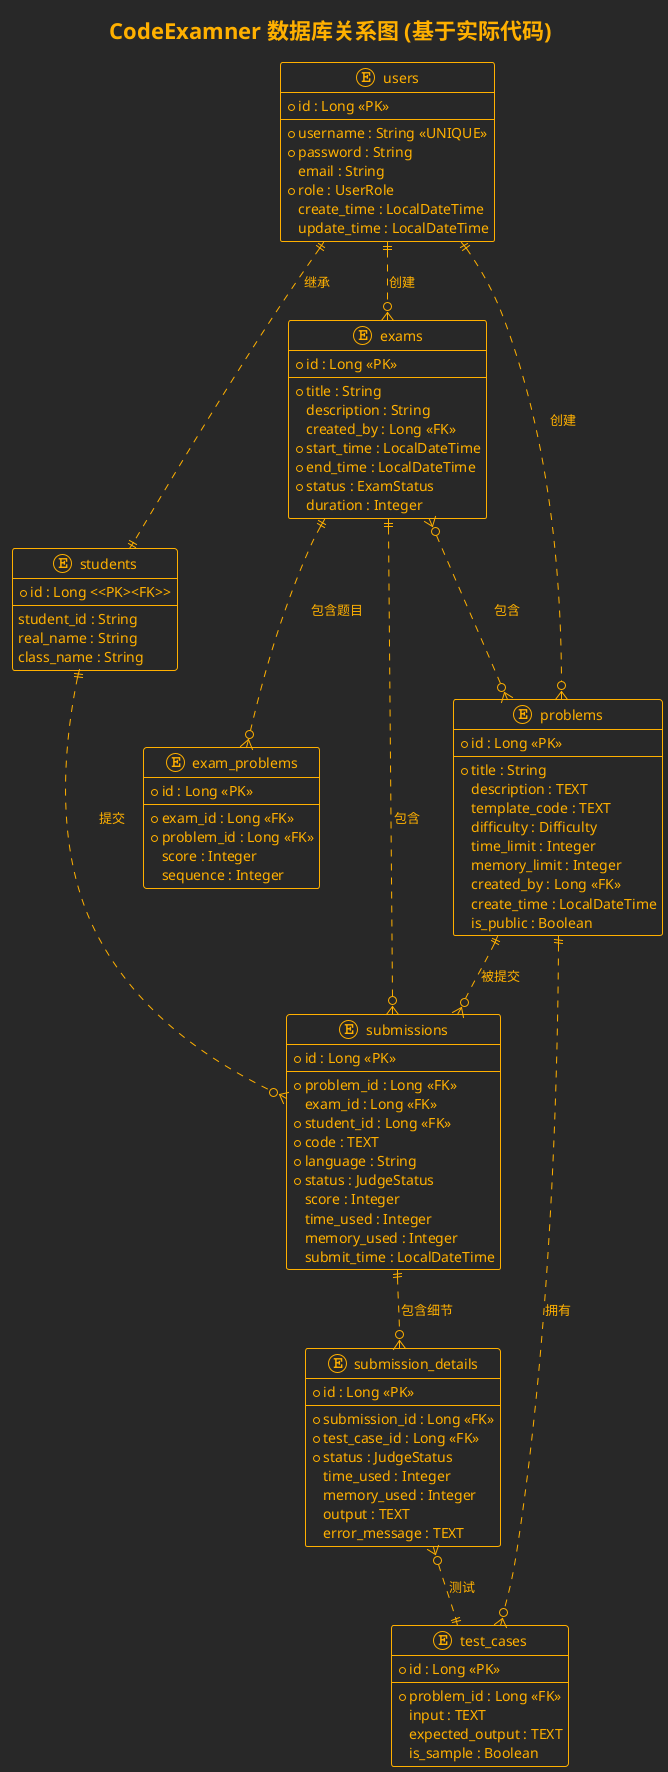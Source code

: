 @startuml
!theme crt-amber

title CodeExamner 数据库关系图 (基于实际代码)

entity users {
  * id : Long <<PK>>
  --
  * username : String <<UNIQUE>>
  * password : String
  email : String
  * role : UserRole
  create_time : LocalDateTime
  update_time : LocalDateTime
}

entity students {
  * id : Long <<PK><FK>>
  --
  student_id : String
  real_name : String
  class_name : String
}

entity problems {
  * id : Long <<PK>>
  --
  * title : String
  description : TEXT
  template_code : TEXT
  difficulty : Difficulty
  time_limit : Integer
  memory_limit : Integer
  created_by : Long <<FK>>
  create_time : LocalDateTime
  is_public : Boolean
}

entity exams {
  * id : Long <<PK>>
  --
  * title : String
  description : String
  created_by : Long <<FK>>
  * start_time : LocalDateTime
  * end_time : LocalDateTime
  * status : ExamStatus
  duration : Integer
}

entity submissions {
  * id : Long <<PK>>
  --
  * problem_id : Long <<FK>>
  exam_id : Long <<FK>>
  * student_id : Long <<FK>>
  * code : TEXT
  * language : String
  * status : JudgeStatus
  score : Integer
  time_used : Integer
  memory_used : Integer
  submit_time : LocalDateTime
}

entity submission_details {
  * id : Long <<PK>>
  --
  * submission_id : Long <<FK>>
  * test_case_id : Long <<FK>>
  * status : JudgeStatus
  time_used : Integer
  memory_used : Integer
  output : TEXT
  error_message : TEXT
}

entity test_cases {
  * id : Long <<PK>>
  --
  * problem_id : Long <<FK>>
  input : TEXT
  expected_output : TEXT
  is_sample : Boolean
}

entity exam_problems {
  * id : Long <<PK>>
  --
  * exam_id : Long <<FK>>
  * problem_id : Long <<FK>>
  score : Integer
  sequence : Integer
}

' 继承关系
users ||..|| students : "继承"

' 一对多关系
users ||..o{ problems : "创建"
users ||..o{ exams : "创建"
students ||..o{ submissions : "提交"
problems ||..o{ submissions : "被提交"
exams ||..o{ submissions : "包含"
problems ||..o{ test_cases : "拥有"
submissions ||..o{ submission_details : "包含细节"
exams ||..o{ exam_problems : "包含题目"

' 多对多关系 (通过exam_problems连接)
exams }o..o{ problems : "包含"

' 关联关系
submission_details }o..|| test_cases : "测试"

@enduml